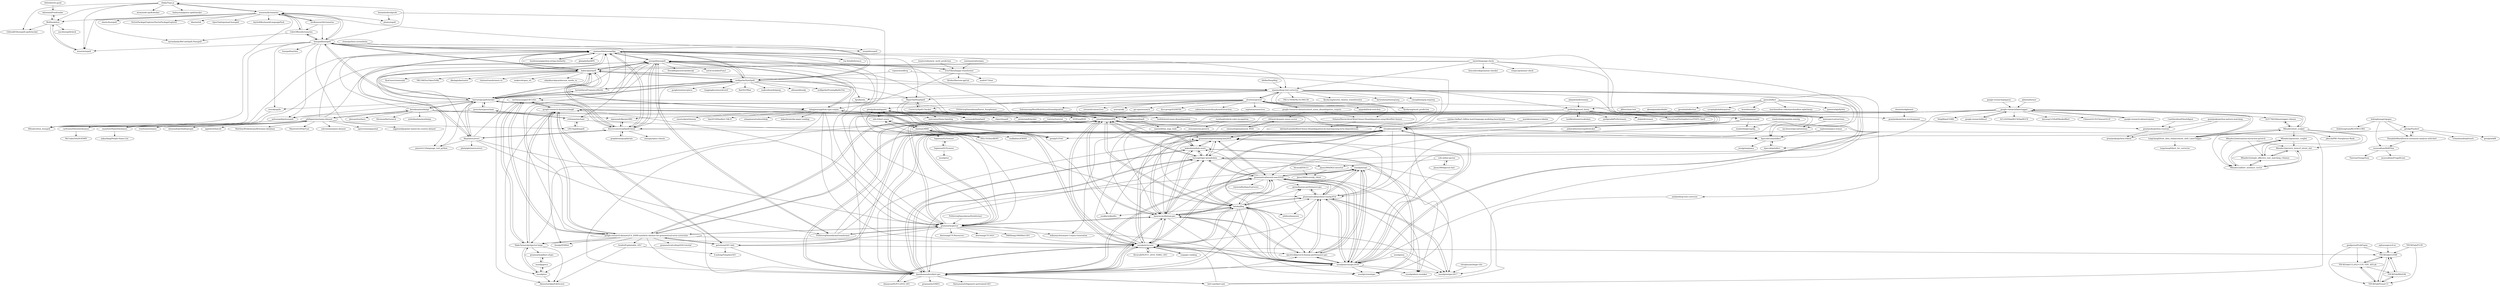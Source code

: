 digraph G {
"btford/write-good" -> "kdzwinel/Proofreader" ["e"=1]
"philipperemy/name-dataset" -> "smashew/NameDatabases"
"philipperemy/name-dataset" -> "solvenium/names-dataset"
"philipperemy/name-dataset" -> "keredson/wordninja"
"philipperemy/name-dataset" -> "openvenues/pypostal" ["e"=1]
"philipperemy/name-dataset" -> "sigpwned/popular-names-by-country-dataset"
"philipperemy/name-dataset" -> "carltonnorthern/nicknames"
"philipperemy/name-dataset" -> "treyhunner/names"
"philipperemy/name-dataset" -> "datamade/probablepeople" ["e"=1]
"philipperemy/name-dataset" -> "appeler/ethnicolr" ["e"=1]
"philipperemy/name-dataset" -> "MatthiasWinkelmann/firstname-database"
"philipperemy/name-dataset" -> "mammothb/symspellpy"
"philipperemy/name-dataset" -> "neuspell/neuspell"
"philipperemy/name-dataset" -> "MaartenGr/PolyFuzz" ["e"=1]
"LibreOffice/dictionaries" -> "wooorm/dictionaries"
"LibreOffice/dictionaries" -> "hunspell/hunspell"
"LibreOffice/dictionaries" -> "aarondandy/WeCantSpell.Hunspell"
"ztane/python-Levenshtein" -> "mammothb/symspellpy" ["e"=1]
"Wulf/nodehun" -> "kdzwinel/Proofreader"
"Wulf/nodehun" -> "GitbookIO/hunspell-spellchecker"
"Wulf/nodehun" -> "wooorm/nspell"
"Wulf/nodehun" -> "mscdex/spellcheck"
"google-research-datasets/paws" -> "google-research/lasertagger" ["e"=1]
"smashew/NameDatabases" -> "aakashkag/People-Name-List"
"smashew/NameDatabases" -> "philipperemy/name-dataset"
"liuhuanyong/WordMultiSenseDisambiguation" -> "luofuli/word-sense-disambiguation" ["e"=1]
"myint/language-check" -> "jxmorris12/language_tool_python" ["e"=1]
"myint/language-check" -> "bencmbrook/grammar-checker"
"myint/language-check" -> "atpaino/deep-text-corrector"
"myint/language-check" -> "chrisjbryant/errant"
"myint/language-check" -> "viraja1/grammar-check"
"myint/language-check" -> "bakwc/JamSpell"
"myint/language-check" -> "ian-beaver/pycontractions"
"cfinke/Typo.js" -> "wooorm/nspell"
"cfinke/Typo.js" -> "Wulf/nodehun"
"cfinke/Typo.js" -> "GitbookIO/hunspell-spellchecker"
"cfinke/Typo.js" -> "atom/node-spellchecker" ["e"=1]
"cfinke/Typo.js" -> "wooorm/dictionaries"
"cfinke/Typo.js" -> "badsyntax/jquery-spellchecker"
"wolfgarbe/SymSpell" -> "mammothb/symspellpy"
"wolfgarbe/SymSpell" -> "bakwc/JamSpell"
"wolfgarbe/SymSpell" -> "barrust/pyspellchecker"
"wolfgarbe/SymSpell" -> "hunspell/hunspell"
"wolfgarbe/SymSpell" -> "neuspell/neuspell"
"wolfgarbe/SymSpell" -> "huggingface/neuralcoref" ["e"=1]
"wolfgarbe/SymSpell" -> "atpaino/deep-text-corrector"
"wolfgarbe/SymSpell" -> "flairNLP/flair" ["e"=1]
"wolfgarbe/SymSpell" -> "makcedward/nlpaug" ["e"=1]
"wolfgarbe/SymSpell" -> "allenai/allennlp" ["e"=1]
"wolfgarbe/SymSpell" -> "wolfgarbe/PruningRadixTrie" ["e"=1]
"wolfgarbe/SymSpell" -> "kpu/kenlm" ["e"=1]
"wolfgarbe/SymSpell" -> "google/sentencepiece" ["e"=1]
"wolfgarbe/SymSpell" -> "R1j1t/contextualSpellCheck"
"wolfgarbe/SymSpell" -> "hermitdave/FrequencyWords" ["e"=1]
"roy-ht/editdistance" -> "mammothb/symspellpy" ["e"=1]
"grammatical/pretraining-bea2019" -> "kakaobrain/helo-word"
"grammatical/pretraining-bea2019" -> "butsugiri/gec-pseudodata"
"grammatical/pretraining-bea2019" -> "grammatical/neural-naacl2018"
"barrust/pyspellchecker" -> "mammothb/symspellpy"
"barrust/pyspellchecker" -> "filyp/autocorrect"
"barrust/pyspellchecker" -> "bakwc/JamSpell"
"barrust/pyspellchecker" -> "R1j1t/contextualSpellCheck"
"barrust/pyspellchecker" -> "wolfgarbe/SymSpell"
"barrust/pyspellchecker" -> "jxmorris12/language_tool_python" ["e"=1]
"barrust/pyspellchecker" -> "pyhunspell/pyhunspell"
"barrust/pyspellchecker" -> "pyenchant/pyenchant"
"barrust/pyspellchecker" -> "keredson/wordninja"
"barrust/pyspellchecker" -> "neuspell/neuspell"
"barrust/pyspellchecker" -> "mhagiwara/github-typo-corpus"
"barrust/pyspellchecker" -> "hermitdave/FrequencyWords" ["e"=1]
"barrust/pyspellchecker" -> "kootenpv/contractions"
"barrust/pyspellchecker" -> "hunspell/hunspell"
"barrust/pyspellchecker" -> "zverok/spylls"
"bjascob/LemmInflect" -> "bjascob/pyInflect"
"bjascob/LemmInflect" -> "jenojp/negspacy" ["e"=1]
"bakwc/JamSpell" -> "R1j1t/contextualSpellCheck"
"bakwc/JamSpell" -> "barrust/pyspellchecker"
"bakwc/JamSpell" -> "neuspell/neuspell"
"bakwc/JamSpell" -> "mammothb/symspellpy"
"bakwc/JamSpell" -> "wolfgarbe/SymSpell"
"bakwc/JamSpell" -> "IlyaGusev/rnnmorph" ["e"=1]
"bakwc/JamSpell" -> "VKCOM/YouTokenToMe" ["e"=1]
"bakwc/JamSpell" -> "mhagiwara/github-typo-corpus"
"bakwc/JamSpell" -> "dkulagin/kartaslov" ["e"=1]
"bakwc/JamSpell" -> "vlarine/transformers-ru" ["e"=1]
"bakwc/JamSpell" -> "hunspell/hunspell"
"bakwc/JamSpell" -> "MajorTal/DeepSpell"
"bakwc/JamSpell" -> "snakers4/open_stt" ["e"=1]
"bakwc/JamSpell" -> "odaykhovskaya/obscene_words_ru" ["e"=1]
"bakwc/JamSpell" -> "atpaino/deep-text-corrector"
"explosion/spacy-stanza" -> "bjascob/LemmInflect" ["e"=1]
"mammothb/symspellpy" -> "wolfgarbe/SymSpell"
"mammothb/symspellpy" -> "barrust/pyspellchecker"
"mammothb/symspellpy" -> "bakwc/JamSpell"
"mammothb/symspellpy" -> "neuspell/neuspell"
"mammothb/symspellpy" -> "R1j1t/contextualSpellCheck"
"mammothb/symspellpy" -> "filyp/autocorrect"
"mammothb/symspellpy" -> "atpaino/deep-text-corrector"
"mammothb/symspellpy" -> "MSeal/cython_hunspell"
"mammothb/symspellpy" -> "luozhouyang/python-string-similarity" ["e"=1]
"mammothb/symspellpy" -> "glample/fastBPE" ["e"=1]
"mammothb/symspellpy" -> "mhagiwara/github-typo-corpus"
"mammothb/symspellpy" -> "roy-ht/editdistance" ["e"=1]
"mammothb/symspellpy" -> "MajorTal/DeepSpell"
"mammothb/symspellpy" -> "chrisjbryant/errant"
"mammothb/symspellpy" -> "grammarly/gector"
"luozhouyang/python-string-similarity" -> "mammothb/symspellpy" ["e"=1]
"alvations/pywsd" -> "google-research-datasets/word_sense_disambigation_corpora"
"alvations/pywsd" -> "luofuli/word-sense-disambiguation" ["e"=1]
"alvations/pywsd" -> "Sshanu/Hierarchical-Word-Sense-Disambiguation-using-WordNet-Senses"
"alvations/pywsd" -> "orenmel/context2vec" ["e"=1]
"alvations/pywsd" -> "getalp/disambiguate"
"alvations/pywsd" -> "asoroa/ukb" ["e"=1]
"alvations/pywsd" -> "liuhuanyong/WordMultiSenseDisambiguation"
"alvations/pywsd" -> "gsi-upm/sematch" ["e"=1]
"alvations/pywsd" -> "dice-group/AGDISTIS" ["e"=1]
"alvations/pywsd" -> "snkim/AutomaticKeyphraseExtraction" ["e"=1]
"alvations/pywsd" -> "explosion/sense2vec" ["e"=1]
"alvations/pywsd" -> "atpaino/deep-text-corrector"
"alvations/pywsd" -> "lalchand-pandia/Word-Sense-Disambiguation-by-learning-long-term-dependencies"
"alvations/pywsd" -> "pippokill/lesk-wsd-dsm"
"alvations/pywsd" -> "Kyubyong/word_prediction" ["e"=1]
"rspeer/wordfreq" -> "gutfeeling/word_forms" ["e"=1]
"rspeer/wordfreq" -> "wolfgarbe/SymSpell" ["e"=1]
"pyhunspell/pyhunspell" -> "MSeal/cython_hunspell"
"jfilter/clean-text" -> "kootenpv/contractions" ["e"=1]
"rrthomas/enchant" -> "GNUAspell/aspell"
"rrthomas/enchant" -> "pyenchant/pyenchant"
"rrthomas/enchant" -> "keisks/jfleg"
"chrisjbryant/lmgec-lite" -> "nusnlp/smtgec2017"
"kanyun-inc/fairseq-gec" -> "awasthiabhijeet/PIE"
"kanyun-inc/fairseq-gec" -> "nusnlp/mlconvgec2018"
"kanyun-inc/fairseq-gec" -> "butsugiri/gec-pseudodata"
"kanyun-inc/fairseq-gec" -> "kanekomasahiro/bert-gec"
"kanyun-inc/fairseq-gec" -> "chrisjbryant/errant"
"kanyun-inc/fairseq-gec" -> "grammatical/neural-naacl2018"
"kanyun-inc/fairseq-gec" -> "rgcottrell/pytorch-human-performance-gec"
"kanyun-inc/fairseq-gec" -> "grammatical/pretraining-bea2019"
"kanyun-inc/fairseq-gec" -> "nusnlp/m2scorer"
"kanyun-inc/fairseq-gec" -> "kakaobrain/helo-word"
"kanyun-inc/fairseq-gec" -> "keisks/jfleg"
"kanyun-inc/fairseq-gec" -> "nusnlp/neuqe"
"kanyun-inc/fairseq-gec" -> "nusnlp/crosentgec"
"kanyun-inc/fairseq-gec" -> "grammatical/baselines-emnlp2016"
"kanyun-inc/fairseq-gec" -> "grammarly/gector"
"bjascob/pyInflect" -> "bjascob/LemmInflect"
"nusnlp/mlconvgec2018" -> "grammatical/neural-naacl2018"
"nusnlp/mlconvgec2018" -> "grammatical/baselines-emnlp2016"
"nusnlp/mlconvgec2018" -> "kanyun-inc/fairseq-gec"
"nusnlp/mlconvgec2018" -> "rgcottrell/pytorch-human-performance-gec"
"nusnlp/mlconvgec2018" -> "keisks/jfleg"
"nusnlp/mlconvgec2018" -> "kanekomasahiro/bert-gec"
"nusnlp/mlconvgec2018" -> "nusnlp/neuqe"
"nusnlp/mlconvgec2018" -> "chrisjbryant/errant"
"nusnlp/mlconvgec2018" -> "nusnlp/nbest-reranker"
"nusnlp/mlconvgec2018" -> "nusnlp/m2scorer"
"nusnlp/mlconvgec2018" -> "nusnlp/smtgec2017"
"nusnlp/mlconvgec2018" -> "nusnlp/crosentgec"
"nusnlp/mlconvgec2018" -> "awasthiabhijeet/PIE"
"nusnlp/mlconvgec2018" -> "grammatical/pretraining-bea2019"
"nusnlp/mlconvgec2018" -> "getao/human-performance-gec"
"getalp/disambiguate" -> "getalp/UFSAC"
"getalp/disambiguate" -> "uhh-lt/bert-sense"
"getalp/disambiguate" -> "danlou/LMMS"
"getalp/disambiguate" -> "SI3P/supWSD"
"grantjenks/python-runstats" -> "grantjenks/python-tribool"
"emanuelegiona/neural_WSD" -> "cltl/wsd-dynamic-sense-vector"
"Sshanu/Hierarchical-Word-Sense-Disambiguation-using-WordNet-Senses" -> "lalchand-pandia/Word-Sense-Disambiguation-by-learning-long-term-dependencies"
"danlou/LMMS" -> "uhh-lt/bert-sense"
"danlou/LMMS" -> "getalp/disambiguate"
"danlou/LMMS" -> "getalp/UFSAC"
"danlou/LMMS" -> "HSLCY/GlossBERT"
"danlou/LMMS" -> "SapienzaNLP/ewiser"
"danlou/LMMS" -> "malllabiisc/EWISE"
"grammatical/neural-naacl2018" -> "nusnlp/mlconvgec2018"
"grammatical/neural-naacl2018" -> "grammatical/baselines-emnlp2016"
"grammatical/neural-naacl2018" -> "grammatical/pretraining-bea2019"
"grammatical/neural-naacl2018" -> "keisks/jfleg"
"grammatical/neural-naacl2018" -> "nusnlp/nbest-reranker"
"grammatical/neural-naacl2018" -> "kanyun-inc/fairseq-gec"
"grammatical/neural-naacl2018" -> "nusnlp/neuqe"
"grammatical/neural-naacl2018" -> "getao/human-performance-gec"
"grammatical/neural-naacl2018" -> "rgcottrell/pytorch-human-performance-gec"
"grammatical/neural-naacl2018" -> "butsugiri/gec-pseudodata"
"grammatical/neural-naacl2018" -> "nusnlp/smtgec2017"
"grammatical/neural-naacl2018" -> "kanekomasahiro/bert-gec"
"grammatical/neural-naacl2018" -> "nusnlp/m2scorer"
"grammatical/neural-naacl2018" -> "raymondhs/lang-8-process"
"grammatical/neural-naacl2018" -> "kakaobrain/helo-word"
"nusnlp/neuqe" -> "rgcottrell/pytorch-human-performance-gec"
"nusnlp/neuqe" -> "grammatical/baselines-emnlp2016"
"nusnlp/neuqe" -> "nusnlp/nbest-reranker"
"nusnlp/neuqe" -> "nusnlp/mlconvgec2018"
"nusnlp/neuqe" -> "grammatical/neural-naacl2018"
"snukky/wikiedits" -> "grammatical/pretraining-bea2019"
"grantjenks/python-pattern-matching" -> "grantjenks/python-runstats"
"grantjenks/python-pattern-matching" -> "grantjenks/python-tribool"
"getao/human-performance-gec" -> "grammatical/baselines-emnlp2016"
"blcuicall/NLPCC_2018_TASK2_GEC" -> "nusnlp/m2scorer" ["e"=1]
"nusnlp/crosentgec" -> "kakaobrain/helo-word"
"rezafuad/vehicle-color-recognition" -> "arxyzan/crnn-pytorch"
"rezafuad/vehicle-color-recognition" -> "namini40/na_map_tools"
"rgcottrell/pytorch-human-performance-gec" -> "nusnlp/neuqe"
"rgcottrell/pytorch-human-performance-gec" -> "nusnlp/mlconvgec2018"
"rgcottrell/pytorch-human-performance-gec" -> "grammatical/baselines-emnlp2016"
"rgcottrell/pytorch-human-performance-gec" -> "kanyun-inc/fairseq-gec"
"rgcottrell/pytorch-human-performance-gec" -> "grammatical/neural-naacl2018"
"zhaoyyoo/NLPCC2018_GEC" -> "nusnlp/m2scorer" ["e"=1]
"getalp/UFSAC" -> "getalp/disambiguate"
"pbloem/former" -> "google-research/lasertagger" ["e"=1]
"google-research/lasertagger" -> "425776024/lasertagger-chinese"
"google-research/lasertagger" -> "tongchangD/text_data_enhancement_with_LaserTagger"
"google-research/lasertagger" -> "Mleader2/text_scalpel"
"google-research/lasertagger" -> "chrisjbryant/errant"
"google-research/lasertagger" -> "awasthiabhijeet/PIE"
"google-research/lasertagger" -> "kanyun-inc/fairseq-gec"
"google-research/lasertagger" -> "grammarly/gector"
"google-research/lasertagger" -> "NingMiao/CGMH" ["e"=1]
"google-research/lasertagger" -> "google-research/bleurt" ["e"=1]
"google-research/lasertagger" -> "wdimmy/Automatic-Corpus-Generation" ["e"=1]
"google-research/lasertagger" -> "kanekomasahiro/bert-gec"
"google-research/lasertagger" -> "ACL2020SpellGCN/SpellGCN" ["e"=1]
"google-research/lasertagger" -> "hiyoung123/SoftMaskedBert" ["e"=1]
"google-research/lasertagger" -> "ChineseGLUE/ChineseGLUE" ["e"=1]
"google-research/lasertagger" -> "google-research-datasets/paws" ["e"=1]
"google-research/bleurt" -> "google-research/lasertagger" ["e"=1]
"filyp/autocorrect" -> "barrust/pyspellchecker"
"filyp/autocorrect" -> "mammothb/symspellpy"
"filyp/autocorrect" -> "R1j1t/contextualSpellCheck"
"filyp/autocorrect" -> "PrithivirajDamodaran/Gramformer" ["e"=1]
"filyp/autocorrect" -> "phatpiglet/autocorrect"
"filyp/autocorrect" -> "neuspell/neuspell"
"filyp/autocorrect" -> "jxmorris12/language_tool_python" ["e"=1]
"filyp/autocorrect" -> "bakwc/JamSpell"
"filyp/autocorrect" -> "grammarly/gector"
"google-research/pegasus" -> "google-research/lasertagger" ["e"=1]
"minimaxir/aitextgen" -> "EricFillion/happy-transformer" ["e"=1]
"grammarly/gector" -> "chrisjbryant/errant"
"grammarly/gector" -> "awasthiabhijeet/PIE"
"grammarly/gector" -> "kanekomasahiro/bert-gec"
"grammarly/gector" -> "kanyun-inc/fairseq-gec"
"grammarly/gector" -> "nusnlp/m2scorer"
"grammarly/gector" -> "google-research-datasets/clang8"
"grammarly/gector" -> "google-research-datasets/C4_200M-synthetic-dataset-for-grammatical-error-correction"
"grammarly/gector" -> "PrithivirajDamodaran/Gramformer" ["e"=1]
"grammarly/gector" -> "MaksTarnavskyi/gector-large"
"grammarly/gector" -> "butsugiri/gec-pseudodata"
"grammarly/gector" -> "nusnlp/mlconvgec2018"
"grammarly/gector" -> "destwang/CTC2021" ["e"=1]
"grammarly/gector" -> "HillZhang1999/MuCGEC" ["e"=1]
"grammarly/gector" -> "wdimmy/Automatic-Corpus-Generation" ["e"=1]
"grammarly/gector" -> "destwang/CTCResources" ["e"=1]
"textstat/textstat" -> "R1j1t/contextualSpellCheck" ["e"=1]
"textstat/textstat" -> "bjascob/LemmInflect" ["e"=1]
"EricFillion/happy-transformer" -> "Xirider/finetune-gpt2xl" ["e"=1]
"EricFillion/happy-transformer" -> "neuspell/neuspell"
"EricFillion/happy-transformer" -> "google-research-datasets/C4_200M-synthetic-dataset-for-grammatical-error-correction"
"EricFillion/happy-transformer" -> "asahi417/tner" ["e"=1]
"neuspell/neuspell" -> "R1j1t/contextualSpellCheck"
"neuspell/neuspell" -> "mhagiwara/github-typo-corpus"
"neuspell/neuspell" -> "bakwc/JamSpell"
"neuspell/neuspell" -> "mammothb/symspellpy"
"neuspell/neuspell" -> "awasthiabhijeet/PIE"
"neuspell/neuspell" -> "mhagiwara/xfspell"
"neuspell/neuspell" -> "grammarly/gector"
"neuspell/neuspell" -> "google-research-datasets/C4_200M-synthetic-dataset-for-grammatical-error-correction"
"neuspell/neuspell" -> "NorskRegnesentral/skweak" ["e"=1]
"neuspell/neuspell" -> "PrithivirajDamodaran/Gramformer" ["e"=1]
"neuspell/neuspell" -> "chrisjbryant/errant"
"neuspell/neuspell" -> "notAI-tech/fastPunct" ["e"=1]
"neuspell/neuspell" -> "michiyasunaga/LM-Critic"
"neuspell/neuspell" -> "EricFillion/happy-transformer"
"neuspell/neuspell" -> "MSeal/cython_hunspell"
"renatoviolin/next_word_prediction" -> "EricFillion/happy-transformer" ["e"=1]
"getalp/Flaubert" -> "TheophileBlard/french-sentiment-analysis-with-bert"
"getalp/Flaubert" -> "getalp/UFSAC"
"getalp/Flaubert" -> "getalp/wikIR"
"getalp/Flaubert" -> "tchambon/deepfrench"
"TheophileBlard/french-sentiment-analysis-with-bert" -> "getalp/Flaubert"
"TheophileBlard/french-sentiment-analysis-with-bert" -> "moussaKam/BARThez"
"bert-nmt/bert-nmt" -> "kanekomasahiro/bert-gec" ["e"=1]
"bert-nmt/bert-nmt" -> "nusnlp/m2scorer" ["e"=1]
"bert-nmt/bert-nmt" -> "chrisjbryant/errant" ["e"=1]
"bert-nmt/bert-nmt" -> "butsugiri/gec-pseudodata" ["e"=1]
"bminixhofer/nlprule" -> "grammarly/gector" ["e"=1]
"bminixhofer/nlprule" -> "pluots/zspell" ["e"=1]
"mhagiwara/xfspell" -> "namini40/na_map_tools"
"mhagiwara/xfspell" -> "mhagiwara/github-typo-corpus"
"zverok/spylls" -> "MSeal/cython_hunspell"
"grantjenks/python-wordsegment" -> "grantjenks/python-runstats"
"kdzwinel/Proofreader" -> "Wulf/nodehun"
"425776024/lasertagger-chinese" -> "Mleader2/text_scalpel"
"mhagiwara/github-typo-corpus" -> "mhagiwara/xfspell"
"mhagiwara/github-typo-corpus" -> "neuspell/neuspell"
"mhagiwara/github-typo-corpus" -> "chrisjbryant/errant"
"mhagiwara/github-typo-corpus" -> "grammarly/gector"
"mhagiwara/github-typo-corpus" -> "nusnlp/m2scorer"
"mhagiwara/github-typo-corpus" -> "kanekomasahiro/bert-gec"
"mhagiwara/github-typo-corpus" -> "awasthiabhijeet/PIE"
"mhagiwara/github-typo-corpus" -> "emorynlp/ud-korean" ["e"=1]
"mhagiwara/github-typo-corpus" -> "grammatical/pretraining-bea2019"
"mhagiwara/github-typo-corpus" -> "nusnlp/mlconvgec2018"
"mhagiwara/github-typo-corpus" -> "snukky/wikiedits"
"mhagiwara/github-typo-corpus" -> "tbai2019/HanBert-54k-N" ["e"=1]
"mhagiwara/github-typo-corpus" -> "bakwc/JamSpell"
"mhagiwara/github-typo-corpus" -> "mhagiwara/realworldnlp" ["e"=1]
"mhagiwara/github-typo-corpus" -> "kakaobrain/nlp-paper-reading" ["e"=1]
"Mleader2/text_scalpel" -> "425776024/lasertagger-chinese"
"Mleader2/text_scalpel" -> "Mleader2/simple_effective_text_matching_Chinese"
"Mleader2/text_scalpel" -> "tongchangD/text_data_enhancement_with_LaserTagger"
"Mleader2/text_scalpel" -> "Mleader2/pytorch_lstmcrf_intent_slot"
"Mleader2/text_scalpel" -> "Mleader2/albert_sentence_vector"
"Mleader2/text_scalpel" -> "Mleader2/generate_couplet"
"Mleader2/text_scalpel" -> "google-research/lasertagger"
"Mleader2/text_scalpel" -> "pkucoli/PKU-Paraphrase-Bank"
"R1j1t/contextualSpellCheck" -> "neuspell/neuspell"
"R1j1t/contextualSpellCheck" -> "bakwc/JamSpell"
"R1j1t/contextualSpellCheck" -> "mammothb/symspellpy"
"R1j1t/contextualSpellCheck" -> "barrust/pyspellchecker"
"R1j1t/contextualSpellCheck" -> "mmxgn/spacy-clausie" ["e"=1]
"R1j1t/contextualSpellCheck" -> "graphbrain/graphbrain" ["e"=1]
"R1j1t/contextualSpellCheck" -> "filyp/autocorrect"
"R1j1t/contextualSpellCheck" -> "bjascob/LemmInflect"
"R1j1t/contextualSpellCheck" -> "nipunsadvilkar/pySBD" ["e"=1]
"awasthiabhijeet/PIE" -> "kanyun-inc/fairseq-gec"
"awasthiabhijeet/PIE" -> "chrisjbryant/errant"
"awasthiabhijeet/PIE" -> "kanekomasahiro/bert-gec"
"awasthiabhijeet/PIE" -> "nusnlp/m2scorer"
"awasthiabhijeet/PIE" -> "butsugiri/gec-pseudodata"
"awasthiabhijeet/PIE" -> "grammatical/pretraining-bea2019"
"awasthiabhijeet/PIE" -> "grammarly/gector"
"awasthiabhijeet/PIE" -> "kakaobrain/helo-word"
"awasthiabhijeet/PIE" -> "google-research-datasets/C4_200M-synthetic-dataset-for-grammatical-error-correction"
"awasthiabhijeet/PIE" -> "google-research-datasets/clang8"
"awasthiabhijeet/PIE" -> "nusnlp/crosentgec"
"awasthiabhijeet/PIE" -> "nusnlp/mlconvgec2018"
"awasthiabhijeet/PIE" -> "michiyasunaga/LM-Critic"
"awasthiabhijeet/PIE" -> "keisks/jfleg"
"awasthiabhijeet/PIE" -> "MaksTarnavskyi/gector-large"
"tongchangD/text_data_enhancement_with_LaserTagger" -> "Mleader2/text_scalpel"
"tongchangD/text_data_enhancement_with_LaserTagger" -> "google-research/lasertagger"
"tongchangD/text_data_enhancement_with_LaserTagger" -> "tongchangD/bert_for_corrector" ["e"=1]
"kanekomasahiro/bert-gec" -> "butsugiri/gec-pseudodata"
"kanekomasahiro/bert-gec" -> "nusnlp/m2scorer"
"kanekomasahiro/bert-gec" -> "kanyun-inc/fairseq-gec"
"kanekomasahiro/bert-gec" -> "awasthiabhijeet/PIE"
"kanekomasahiro/bert-gec" -> "chrisjbryant/errant"
"kanekomasahiro/bert-gec" -> "kakaobrain/helo-word"
"kanekomasahiro/bert-gec" -> "nusnlp/mlconvgec2018"
"kanekomasahiro/bert-gec" -> "Katsumata420/generic-pretrained-GEC"
"kanekomasahiro/bert-gec" -> "grammatical/pretraining-bea2019"
"kanekomasahiro/bert-gec" -> "zhaoyyoo/NLPCC2018_GEC" ["e"=1]
"kanekomasahiro/bert-gec" -> "grammatical/neural-naacl2018"
"kanekomasahiro/bert-gec" -> "rgcottrell/pytorch-human-performance-gec"
"kanekomasahiro/bert-gec" -> "bert-nmt/bert-nmt" ["e"=1]
"kanekomasahiro/bert-gec" -> "grammarly/GMEG"
"kanekomasahiro/bert-gec" -> "nusnlp/neuqe"
"HSLCY/GlossBERT" -> "danlou/LMMS"
"HSLCY/GlossBERT" -> "getalp/disambiguate"
"HSLCY/GlossBERT" -> "uhh-lt/bert-sense"
"Jason3900/M2Convertor" -> "Jason3900/corenlp_client"
"Mleader2/information-extraction-pytorch" -> "Mleader2/pytorch_lstmcrf_intent_slot"
"Mleader2/information-extraction-pytorch" -> "Mleader2/albert_sentence_vector"
"Mleader2/information-extraction-pytorch" -> "Mleader2/simple_effective_text_matching_Chinese"
"butsugiri/gec-pseudodata" -> "kanekomasahiro/bert-gec"
"butsugiri/gec-pseudodata" -> "kakaobrain/helo-word"
"butsugiri/gec-pseudodata" -> "grammatical/pretraining-bea2019"
"butsugiri/gec-pseudodata" -> "kanyun-inc/fairseq-gec"
"butsugiri/gec-pseudodata" -> "awasthiabhijeet/PIE"
"butsugiri/gec-pseudodata" -> "nusnlp/neuqe"
"butsugiri/gec-pseudodata" -> "grammatical/neural-naacl2018"
"butsugiri/gec-pseudodata" -> "Jason3900/M2Convertor"
"SapienzaNLP/ewiser" -> "SapienzaNLP/consec"
"kakaobrain/helo-word" -> "grammatical/pretraining-bea2019"
"kakaobrain/helo-word" -> "butsugiri/gec-pseudodata"
"kakaobrain/helo-word" -> "nusnlp/crosentgec"
"kakaobrain/helo-word" -> "kanekomasahiro/bert-gec"
"kakaobrain/helo-word" -> "awasthiabhijeet/PIE"
"kakaobrain/helo-word" -> "kanyun-inc/fairseq-gec"
"uhh-lt/bert-sense" -> "getalp/disambiguate"
"uhh-lt/bert-sense" -> "danlou/LMMS"
"Mleader2/generate_couplet" -> "Mleader2/pytorch_lstmcrf_intent_slot"
"Mleader2/generate_couplet" -> "Mleader2/albert_sentence_vector"
"Mleader2/pytorch_lstmcrf_intent_slot" -> "Mleader2/albert_sentence_vector"
"Mleader2/pytorch_lstmcrf_intent_slot" -> "Mleader2/simple_effective_text_matching_Chinese"
"Mleader2/albert_sentence_vector" -> "Mleader2/pytorch_lstmcrf_intent_slot"
"Mleader2/albert_sentence_vector" -> "Mleader2/simple_effective_text_matching_Chinese"
"Mleader2/albert_sentence_vector" -> "Mleader2/generate_couplet"
"Mleader2/simple_effective_text_matching_Chinese" -> "Mleader2/pytorch_lstmcrf_intent_slot"
"Mleader2/simple_effective_text_matching_Chinese" -> "Mleader2/albert_sentence_vector"
"Mleader2/simple_effective_text_matching_Chinese" -> "Mleader2/generate_couplet"
"PrithivirajDamodaran/Styleformer" -> "grammarly/gector" ["e"=1]
"PrithivirajDamodaran/Parrot_Paraphraser" -> "awasthiabhijeet/PIE" ["e"=1]
"hunspell/hunspell" -> "wooorm/dictionaries"
"hunspell/hunspell" -> "rrthomas/enchant"
"hunspell/hunspell" -> "bakwc/JamSpell"
"hunspell/hunspell" -> "nuspell/nuspell"
"hunspell/hunspell" -> "wolfgarbe/SymSpell"
"hunspell/hunspell" -> "LibreOffice/dictionaries"
"hunspell/hunspell" -> "pyhunspell/pyhunspell"
"hunspell/hunspell" -> "GNUAspell/aspell"
"hunspell/hunspell" -> "zverok/spylls"
"hunspell/hunspell" -> "wooorm/nspell"
"hunspell/hunspell" -> "mammothb/symspellpy"
"hunspell/hunspell" -> "MSeal/cython_hunspell"
"hunspell/hunspell" -> "barrust/pyspellchecker"
"hunspell/hunspell" -> "cfinke/Typo.js"
"hunspell/hunspell" -> "hunspell/mythes"
"google-research-datasets/clang8" -> "google-research-datasets/C4_200M-synthetic-dataset-for-grammatical-error-correction"
"google-research-datasets/clang8" -> "gotutiyan/GEC-Info"
"google-research-datasets/clang8" -> "MaksTarnavskyi/gector-large"
"google-research-datasets/clang8" -> "michiyasunaga/LM-Critic"
"google-research-datasets/clang8" -> "nusnlp/esc"
"google-research-datasets/clang8" -> "awasthiabhijeet/PIE"
"google-research-datasets/clang8" -> "thunlp/VERNet"
"google-research-datasets/clang8" -> "nusnlp/m2scorer"
"google-research-datasets/clang8" -> "kanekomasahiro/bert-gec"
"CamDavidsonPilon/tdigest" -> "grantjenks/python-runstats" ["e"=1]
"google-research-datasets/C4_200M-synthetic-dataset-for-grammatical-error-correction" -> "google-research-datasets/clang8"
"google-research-datasets/C4_200M-synthetic-dataset-for-grammatical-error-correction" -> "michiyasunaga/LM-Critic"
"google-research-datasets/C4_200M-synthetic-dataset-for-grammatical-error-correction" -> "gotutiyan/GEC-Info"
"google-research-datasets/C4_200M-synthetic-dataset-for-grammatical-error-correction" -> "awasthiabhijeet/PIE"
"google-research-datasets/C4_200M-synthetic-dataset-for-grammatical-error-correction" -> "chrisjbryant/errant"
"google-research-datasets/C4_200M-synthetic-dataset-for-grammatical-error-correction" -> "grammatical/coling2020-tutorial"
"google-research-datasets/C4_200M-synthetic-dataset-for-grammatical-error-correction" -> "kanekomasahiro/bert-gec"
"google-research-datasets/C4_200M-synthetic-dataset-for-grammatical-error-correction" -> "lorafei/Explainable_GEC"
"google-research-datasets/C4_200M-synthetic-dataset-for-grammatical-error-correction" -> "thunlp/VERNet"
"google-research-datasets/C4_200M-synthetic-dataset-for-grammatical-error-correction" -> "MaksTarnavskyi/gector-large"
"google-research-datasets/C4_200M-synthetic-dataset-for-grammatical-error-correction" -> "nusnlp/esc"
"google-research-datasets/C4_200M-synthetic-dataset-for-grammatical-error-correction" -> "grammarly/gector"
"google-research-datasets/C4_200M-synthetic-dataset-for-grammatical-error-correction" -> "nusnlp/m2scorer"
"carltonnorthern/nicknames" -> "MrCsabaToth/SOEMPI"
"PrithivirajDamodaran/Gramformer" -> "grammarly/gector" ["e"=1]
"PrithivirajDamodaran/Gramformer" -> "chrisjbryant/errant" ["e"=1]
"PrithivirajDamodaran/Gramformer" -> "neuspell/neuspell" ["e"=1]
"PrithivirajDamodaran/Gramformer" -> "awasthiabhijeet/PIE" ["e"=1]
"cnap/gec-ranking" -> "nusnlp/m2scorer"
"ciprian-chelba/1-billion-word-language-modeling-benchmark" -> "chrisjbryant/errant" ["e"=1]
"moussaKam/BARThez" -> "Tixierae/OrangeSum"
"moussaKam/BARThez" -> "moussaKam/FrugalScore"
"MaksTarnavskyi/gector-large" -> "nusnlp/esc"
"MaksTarnavskyi/gector-large" -> "AlexeySorokin/EditScorer"
"MaksTarnavskyi/gector-large" -> "google-research-datasets/clang8"
"MaksTarnavskyi/gector-large" -> "michiyasunaga/LM-Critic"
"MaksTarnavskyi/gector-large" -> "grammarly/pillars-of-gec"
"wooorm/dictionaries" -> "hunspell/hunspell"
"wooorm/dictionaries" -> "wooorm/nspell"
"wooorm/dictionaries" -> "titoBouzout/Dictionaries" ["e"=1]
"wooorm/dictionaries" -> "cfinke/Typo.js"
"wooorm/dictionaries" -> "LibreOffice/dictionaries"
"wooorm/dictionaries" -> "Wulf/nodehun"
"wooorm/dictionaries" -> "elastic/hunspell"
"wooorm/dictionaries" -> "pluots/zspell"
"wooorm/dictionaries" -> "MSeal/cython_hunspell"
"wooorm/dictionaries" -> "aarondandy/WeCantSpell.Hunspell"
"wooorm/dictionaries" -> "NuGetPackageExplorer/NuGetPackageExplorer" ["e"=1]
"wooorm/dictionaries" -> "nuspell/nuspell"
"wooorm/dictionaries" -> "itkach/slob" ["e"=1]
"wooorm/dictionaries" -> "OpenTaal/opentaal-hunspell"
"wooorm/dictionaries" -> "AnySoftKeyboard/LanguagePack"
"SapienzaNLP/consec" -> "nusnlp/esr"
"SapienzaNLP/consec" -> "SapienzaNLP/ewiser"
"akoumjian/datefinder" -> "kootenpv/contractions" ["e"=1]
"titoBouzout/Dictionaries" -> "wooorm/dictionaries" ["e"=1]
"titoBouzout/Dictionaries" -> "hunspell/hunspell" ["e"=1]
"titoBouzout/Dictionaries" -> "LibreOffice/dictionaries" ["e"=1]
"tasdikrahman/vocabulary" -> "gutfeeling/word_forms" ["e"=1]
"blcuicall/YACLC" -> "Jason3900/corenlp_client" ["e"=1]
"michiyasunaga/LM-Critic" -> "MaksTarnavskyi/gector-large"
"michiyasunaga/LM-Critic" -> "google-research-datasets/clang8"
"michiyasunaga/LM-Critic" -> "google-research-datasets/C4_200M-synthetic-dataset-for-grammatical-error-correction"
"michiyasunaga/LM-Critic" -> "AlexeySorokin/EditScorer"
"gotutiyan/GEC-Info" -> "google-research-datasets/clang8"
"gotutiyan/GEC-Info" -> "google-research-datasets/C4_200M-synthetic-dataset-for-grammatical-error-correction"
"gotutiyan/GEC-Info" -> "THUKElab/CLEME"
"gotutiyan/GEC-Info" -> "li-aolong/TemplateGEC" ["e"=1]
"gotutiyan/GEC-Info" -> "kanekomasahiro/bert-gec"
"gotutiyan/GEC-Info" -> "chrisjbryant/errant"
"nusnlp/esc" -> "nusnlp/greco"
"nusnlp/esc" -> "AlexeySorokin/EditScorer"
"nusnlp/esc" -> "MaksTarnavskyi/gector-large"
"geekjuruo/ProbExpan" -> "THUKElab/CCL2023-CLTC-THU_KELab"
"geekjuruo/ProbExpan" -> "THUKElab/Visual-C3"
"geekjuruo/ProbExpan" -> "THUKElab/CLEME"
"graphbrain/graphbrain" -> "R1j1t/contextualSpellCheck" ["e"=1]
"MajorTal/DeepSpell" -> "surmenok/DeepSpell"
"MajorTal/DeepSpell" -> "Currie32/Spell-Checker"
"MajorTal/DeepSpell" -> "mdcramer/Deep-Speeling"
"stanfordmlgroup/nlc" -> "grammatical/baselines-emnlp2016"
"stanfordmlgroup/nlc" -> "joiharalds/rnnicespellchecker"
"stanfordmlgroup/nlc" -> "stanfordmlgroup/dq"
"nghuyong/cscd-ns" -> "THUKElab/CLEME" ["e"=1]
"nusnlp/m2scorer" -> "chrisjbryant/errant"
"nusnlp/m2scorer" -> "kanekomasahiro/bert-gec"
"nusnlp/m2scorer" -> "awasthiabhijeet/PIE"
"nusnlp/m2scorer" -> "cnap/gec-ranking"
"nusnlp/m2scorer" -> "zhaoyyoo/NLPCC2018_GEC" ["e"=1]
"nusnlp/m2scorer" -> "blcuicall/NLPCC_2018_TASK2_GEC" ["e"=1]
"nusnlp/m2scorer" -> "grammatical/pretraining-bea2019"
"nusnlp/m2scorer" -> "kanyun-inc/fairseq-gec"
"nusnlp/m2scorer" -> "keisks/jfleg"
"nusnlp/m2scorer" -> "grammatical/neural-naacl2018"
"nusnlp/m2scorer" -> "grammatical/baselines-emnlp2016"
"nusnlp/m2scorer" -> "butsugiri/gec-pseudodata"
"nusnlp/m2scorer" -> "nusnlp/mlconvgec2018"
"nusnlp/m2scorer" -> "rgcottrell/pytorch-human-performance-gec"
"nusnlp/m2scorer" -> "google-research-datasets/clang8"
"cofe-ai/fast-gector" -> "Jason3900/gector-fast"
"cofe-ai/fast-gector" -> "Jason3900/M2Convertor"
"Jason3900/gector-fast" -> "cofe-ai/fast-gector"
"hermitdave/FrequencyWords" -> "barrust/pyspellchecker" ["e"=1]
"hermitdave/FrequencyWords" -> "wolfgarbe/SymSpell" ["e"=1]
"hermitdave/FrequencyWords" -> "mammothb/symspellpy" ["e"=1]
"wooorm/nspell" -> "Wulf/nodehun"
"bofenghuang/vigogne" -> "getalp/Flaubert"
"bofenghuang/vigogne" -> "moussaKam/BARThez"
"bofenghuang/vigogne" -> "linhduongtuan/BLOOM-LORA" ["e"=1]
"bofenghuang/vigogne" -> "TheophileBlard/french-sentiment-analysis-with-bert"
"nusnlp/nea" -> "nusnlp/mlconvgec2018" ["e"=1]
"nusnlp/nea" -> "nusnlp/smtgec2017" ["e"=1]
"lorafei/Explainable_GEC" -> "li-aolong/TemplateGEC" ["e"=1]
"lorafei/Explainable_GEC" -> "AlexeySorokin/EditScorer"
"grammatical/baselines-emnlp2016" -> "nusnlp/mlconvgec2018"
"grammatical/baselines-emnlp2016" -> "nusnlp/smtgec2017"
"grammatical/baselines-emnlp2016" -> "grammatical/neural-naacl2018"
"grammatical/baselines-emnlp2016" -> "getao/human-performance-gec"
"grammatical/baselines-emnlp2016" -> "keisks/jfleg"
"grammatical/baselines-emnlp2016" -> "nusnlp/neuqe"
"grammatical/baselines-emnlp2016" -> "rgcottrell/pytorch-human-performance-gec"
"grammatical/baselines-emnlp2016" -> "nusnlp/nbest-reranker"
"grammatical/baselines-emnlp2016" -> "mfelice/imeasure"
"grammatical/baselines-emnlp2016" -> "grammatical/pretraining-bea2019"
"THUKElab/CCL2023-CLTC-THU_KELab" -> "THUKElab/CLEME"
"THUKElab/CCL2023-CLTC-THU_KELab" -> "THUKElab/Visual-C3"
"THUKElab/CCL2023-CLTC-THU_KELab" -> "THUKElab/MixEdit"
"GNUAspell/aspell" -> "rrthomas/enchant"
"nusnlp/greco" -> "grammarly/pillars-of-gec"
"nusnlp/greco" -> "nusnlp/esc"
"grammarly/pillars-of-gec" -> "nusnlp/greco"
"atpaino/deep-text-corrector" -> "andabi/deep-text-corrector"
"atpaino/deep-text-corrector" -> "nusnlp/mlconvgec2018"
"atpaino/deep-text-corrector" -> "stanfordmlgroup/nlc"
"atpaino/deep-text-corrector" -> "Kyubyong/word_prediction" ["e"=1]
"atpaino/deep-text-corrector" -> "Currie32/Spell-Checker"
"atpaino/deep-text-corrector" -> "keisks/jfleg"
"atpaino/deep-text-corrector" -> "grammatical/baselines-emnlp2016"
"atpaino/deep-text-corrector" -> "PKULCWM/PKUSUMSUM" ["e"=1]
"atpaino/deep-text-corrector" -> "Kyubyong/neural_chinese_transliterator" ["e"=1]
"atpaino/deep-text-corrector" -> "chrisjbryant/errant"
"atpaino/deep-text-corrector" -> "farizrahman4u/seq2seq" ["e"=1]
"atpaino/deep-text-corrector" -> "alvations/pywsd"
"atpaino/deep-text-corrector" -> "MajorTal/DeepSpell"
"atpaino/deep-text-corrector" -> "cmusphinx/g2p-seq2seq" ["e"=1]
"atpaino/deep-text-corrector" -> "kpu/kenlm" ["e"=1]
"pyenchant/pyenchant" -> "rrthomas/enchant"
"pyenchant/pyenchant" -> "pyhunspell/pyhunspell"
"pyenchant/pyenchant" -> "barrust/pyspellchecker"
"gutfeeling/word_forms" -> "awasthiabhijeet/PIE"
"gutfeeling/word_forms" -> "chrisjbryant/errant"
"gutfeeling/word_forms" -> "bjascob/LemmInflect"
"gutfeeling/word_forms" -> "tasdikrahman/vocabulary" ["e"=1]
"gutfeeling/word_forms" -> "grammatical/pretraining-bea2019"
"gutfeeling/word_forms" -> "grammarly/gector"
"gutfeeling/word_forms" -> "geekpradd/PyDictionary" ["e"=1]
"gutfeeling/word_forms" -> "kanekomasahiro/bert-gec"
"gutfeeling/word_forms" -> "kanyun-inc/fairseq-gec"
"gutfeeling/word_forms" -> "dolph/dictionary" ["e"=1]
"gutfeeling/word_forms" -> "nipunsadvilkar/pySBD" ["e"=1]
"gutfeeling/word_forms" -> "EducationalTestingService/TOEFL-Spell"
"jaraco/inflect" -> "jpvanhal/inflection"
"jaraco/inflect" -> "bjascob/LemmInflect"
"jaraco/inflect" -> "bjascob/pyInflect"
"jaraco/inflect" -> "gutfeeling/word_forms"
"jaraco/inflect" -> "scrapinghub/dateparser" ["e"=1]
"jaraco/inflect" -> "boxed/mutmut" ["e"=1]
"jaraco/inflect" -> "marshmallow-code/marshmallow-sqlalchemy" ["e"=1]
"jaraco/inflect" -> "jamesturk/jellyfish" ["e"=1]
"marekrei/sequence-labeler" -> "chrisjbryant/errant" ["e"=1]
"kootenpv/contractions" -> "ian-beaver/pycontractions"
"THUKElab/CLEME" -> "THUKElab/Visual-C3"
"THUKElab/CLEME" -> "THUKElab/MixEdit"
"THUKElab/CLEME" -> "THUKElab/CCL2023-CLTC-THU_KELab"
"THUKElab/MixEdit" -> "THUKElab/CLEME"
"THUKElab/MixEdit" -> "THUKElab/Visual-C3"
"google-research-datasets/word_sense_disambigation_corpora" -> "cltl/wsd-dynamic-sense-vector"
"google-research-datasets/word_sense_disambigation_corpora" -> "Sshanu/Hierarchical-Word-Sense-Disambiguation-using-WordNet-Senses"
"google-research-datasets/word_sense_disambigation_corpora" -> "alvations/pywsd"
"THUKElab/Visual-C3" -> "THUKElab/CLEME"
"THUKElab/Visual-C3" -> "THUKElab/MixEdit"
"THUKElab/Visual-C3" -> "THUKElab/CCL2023-CLTC-THU_KELab"
"THUKElab/FLUB" -> "THUKElab/CLEME"
"THUKElab/FLUB" -> "THUKElab/Visual-C3"
"keredson/wordninja" -> "barrust/pyspellchecker"
"keredson/wordninja" -> "yishuihanhan/wordninja"
"keredson/wordninja" -> "grantjenks/python-wordsegment"
"keredson/wordninja" -> "jbesomi/texthero" ["e"=1]
"keredson/wordninja" -> "Hironsan/bertsearch" ["e"=1]
"keredson/wordninja" -> "mammothb/symspellpy"
"keredson/wordninja" -> "kootenpv/contractions"
"keredson/wordninja" -> "philipperemy/name-dataset"
"keredson/wordninja" -> "nipunsadvilkar/pySBD" ["e"=1]
"chrisjbryant/errant" -> "nusnlp/m2scorer"
"chrisjbryant/errant" -> "awasthiabhijeet/PIE"
"chrisjbryant/errant" -> "kanyun-inc/fairseq-gec"
"chrisjbryant/errant" -> "kanekomasahiro/bert-gec"
"chrisjbryant/errant" -> "grammarly/gector"
"chrisjbryant/errant" -> "nusnlp/mlconvgec2018"
"chrisjbryant/errant" -> "keisks/jfleg"
"chrisjbryant/errant" -> "google-research-datasets/C4_200M-synthetic-dataset-for-grammatical-error-correction"
"chrisjbryant/errant" -> "grammatical/pretraining-bea2019"
"chrisjbryant/errant" -> "butsugiri/gec-pseudodata"
"chrisjbryant/errant" -> "grammatical/neural-naacl2018"
"chrisjbryant/errant" -> "gotutiyan/GEC-Info"
"chrisjbryant/errant" -> "google-research-datasets/clang8"
"chrisjbryant/errant" -> "kakaobrain/helo-word"
"chrisjbryant/errant" -> "grammatical/baselines-emnlp2016"
"adambom/dictionary" -> "gutfeeling/word_forms" ["e"=1]
"cbaziotis/ekphrasis" -> "grantjenks/python-wordsegment" ["e"=1]
"keisks/jfleg" -> "grammatical/baselines-emnlp2016"
"keisks/jfleg" -> "grammatical/neural-naacl2018"
"keisks/jfleg" -> "nusnlp/mlconvgec2018"
"keisks/jfleg" -> "nusnlp/smtgec2017"
"keisks/jfleg" -> "nusnlp/m2scorer"
"keisks/jfleg" -> "chrisjbryant/errant"
"keisks/jfleg" -> "getao/human-performance-gec"
"keisks/jfleg" -> "kanyun-inc/fairseq-gec"
"keisks/jfleg" -> "nusnlp/neuqe"
"keisks/jfleg" -> "kanekomasahiro/bert-gec"
"keisks/jfleg" -> "rgcottrell/pytorch-human-performance-gec"
"keisks/jfleg" -> "snukky/wikiedits"
"keisks/jfleg" -> "awasthiabhijeet/PIE"
"keisks/jfleg" -> "nusnlp/crosentgec"
"keisks/jfleg" -> "mfelice/imeasure"
"stanfordmlgroup/nlm-noising" -> "stanfordmlgroup/dq"
"bfelbo/DeepMoji" -> "atpaino/deep-text-corrector" ["e"=1]
"cltl/wsd-dynamic-sense-vector" -> "emanuelegiona/neural_WSD"
"nipunsadvilkar/pySBD" -> "R1j1t/contextualSpellCheck" ["e"=1]
"Currie32/Spell-Checker" -> "surmenok/DeepSpell"
"Currie32/Spell-Checker" -> "MajorTal/DeepSpell"
"Currie32/Spell-Checker" -> "stanfordmlgroup/nlc"
"Currie32/Spell-Checker" -> "mdcramer/Deep-Speeling"
"Currie32/Spell-Checker" -> "clips/clinspell"
"Currie32/Spell-Checker" -> "pirate/spellchecker"
"andabi/deep-text-corrector" -> "nusnlp/smtgec2017"
"nusnlp/smtgec2017" -> "grammatical/baselines-emnlp2016"
"btford/write-good" ["l"="23.07,-26.584", "c"=28]
"kdzwinel/Proofreader" ["l"="52.518,24.276"]
"philipperemy/name-dataset" ["l"="52.857,24.235"]
"smashew/NameDatabases" ["l"="52.859,24.187"]
"solvenium/names-dataset" ["l"="52.878,24.213"]
"keredson/wordninja" ["l"="52.81,24.245"]
"openvenues/pypostal" ["l"="52.392,26.176", "c"=172]
"sigpwned/popular-names-by-country-dataset" ["l"="52.846,24.208"]
"carltonnorthern/nicknames" ["l"="52.925,24.201"]
"treyhunner/names" ["l"="52.897,24.17"]
"datamade/probablepeople" ["l"="52.416,26.128", "c"=172]
"appeler/ethnicolr" ["l"="18.949,13.961", "c"=1213]
"MatthiasWinkelmann/firstname-database" ["l"="52.897,24.227"]
"mammothb/symspellpy" ["l"="52.813,24.337"]
"neuspell/neuspell" ["l"="52.786,24.368"]
"MaartenGr/PolyFuzz" ["l"="52.49,25.706", "c"=172]
"LibreOffice/dictionaries" ["l"="52.645,24.335"]
"wooorm/dictionaries" ["l"="52.615,24.32"]
"hunspell/hunspell" ["l"="52.693,24.323"]
"aarondandy/WeCantSpell.Hunspell" ["l"="52.605,24.355"]
"ztane/python-Levenshtein" ["l"="52.555,25.984", "c"=172]
"Wulf/nodehun" ["l"="52.562,24.282"]
"GitbookIO/hunspell-spellchecker" ["l"="52.575,24.256"]
"wooorm/nspell" ["l"="52.596,24.296"]
"mscdex/spellcheck" ["l"="52.54,24.256"]
"google-research-datasets/paws" ["l"="57.488,29.327", "c"=1082]
"google-research/lasertagger" ["l"="52.88,24.377"]
"aakashkag/People-Name-List" ["l"="52.86,24.152"]
"liuhuanyong/WordMultiSenseDisambiguation" ["l"="53.068,24.44"]
"luofuli/word-sense-disambiguation" ["l"="-51.57,-14.71", "c"=788]
"myint/language-check" ["l"="52.876,24.347"]
"jxmorris12/language_tool_python" ["l"="-1.161,3.324", "c"=258]
"bencmbrook/grammar-checker" ["l"="52.932,24.357"]
"atpaino/deep-text-corrector" ["l"="52.9,24.407"]
"chrisjbryant/errant" ["l"="52.832,24.409"]
"viraja1/grammar-check" ["l"="52.894,24.319"]
"bakwc/JamSpell" ["l"="52.803,24.353"]
"ian-beaver/pycontractions" ["l"="52.874,24.298"]
"cfinke/Typo.js" ["l"="52.611,24.276"]
"atom/node-spellchecker" ["l"="9.067,-44.171", "c"=677]
"badsyntax/jquery-spellchecker" ["l"="52.599,24.238"]
"wolfgarbe/SymSpell" ["l"="52.751,24.349"]
"barrust/pyspellchecker" ["l"="52.774,24.311"]
"huggingface/neuralcoref" ["l"="52.83,25.597", "c"=172]
"flairNLP/flair" ["l"="52.897,25.764", "c"=172]
"makcedward/nlpaug" ["l"="52.729,25.717", "c"=172]
"allenai/allennlp" ["l"="53.002,25.738", "c"=172]
"wolfgarbe/PruningRadixTrie" ["l"="-34.861,-0.393", "c"=8]
"kpu/kenlm" ["l"="35.58,2.371", "c"=308]
"google/sentencepiece" ["l"="53.057,25.762", "c"=172]
"R1j1t/contextualSpellCheck" ["l"="52.779,24.346"]
"hermitdave/FrequencyWords" ["l"="52.164,25.559", "c"=172]
"roy-ht/editdistance" ["l"="52.53,26.041", "c"=172]
"grammatical/pretraining-bea2019" ["l"="52.829,24.434"]
"kakaobrain/helo-word" ["l"="52.833,24.452"]
"butsugiri/gec-pseudodata" ["l"="52.822,24.452"]
"grammatical/neural-naacl2018" ["l"="52.849,24.448"]
"filyp/autocorrect" ["l"="52.808,24.318"]
"pyhunspell/pyhunspell" ["l"="52.728,24.289"]
"pyenchant/pyenchant" ["l"="52.755,24.275"]
"mhagiwara/github-typo-corpus" ["l"="52.819,24.38"]
"kootenpv/contractions" ["l"="52.842,24.274"]
"zverok/spylls" ["l"="52.708,24.297"]
"bjascob/LemmInflect" ["l"="52.741,24.478"]
"bjascob/pyInflect" ["l"="52.721,24.504"]
"jenojp/negspacy" ["l"="-33.44,16.268", "c"=404]
"IlyaGusev/rnnmorph" ["l"="-44.026,26.032", "c"=551]
"VKCOM/YouTokenToMe" ["l"="-44.182,26.034", "c"=551]
"dkulagin/kartaslov" ["l"="-44.062,26.028", "c"=551]
"vlarine/transformers-ru" ["l"="-44.101,26.042", "c"=551]
"MajorTal/DeepSpell" ["l"="52.91,24.375"]
"snakers4/open_stt" ["l"="-44.14,25.983", "c"=551]
"odaykhovskaya/obscene_words_ru" ["l"="-44.118,26.059", "c"=551]
"explosion/spacy-stanza" ["l"="52.639,25.541", "c"=172]
"MSeal/cython_hunspell" ["l"="52.721,24.328"]
"luozhouyang/python-string-similarity" ["l"="53.493,27.221", "c"=60]
"glample/fastBPE" ["l"="53.823,24.755", "c"=492]
"grammarly/gector" ["l"="52.809,24.407"]
"alvations/pywsd" ["l"="53.022,24.456"]
"google-research-datasets/word_sense_disambigation_corpora" ["l"="53.049,24.484"]
"Sshanu/Hierarchical-Word-Sense-Disambiguation-using-WordNet-Senses" ["l"="53.053,24.465"]
"orenmel/context2vec" ["l"="53.087,25.294", "c"=172]
"getalp/disambiguate" ["l"="53.142,24.498"]
"asoroa/ukb" ["l"="-15.828,-8.383", "c"=1915]
"gsi-upm/sematch" ["l"="55.351,27.055", "c"=476]
"dice-group/AGDISTIS" ["l"="-0.365,-42.077", "c"=934]
"snkim/AutomaticKeyphraseExtraction" ["l"="52.439,25.809", "c"=172]
"explosion/sense2vec" ["l"="52.681,25.598", "c"=172]
"lalchand-pandia/Word-Sense-Disambiguation-by-learning-long-term-dependencies" ["l"="53.046,24.451"]
"pippokill/lesk-wsd-dsm" ["l"="53.02,24.482"]
"Kyubyong/word_prediction" ["l"="52.565,27.299", "c"=60]
"rspeer/wordfreq" ["l"="52.427,25.543", "c"=172]
"gutfeeling/word_forms" ["l"="52.793,24.471"]
"jfilter/clean-text" ["l"="52.603,25.667", "c"=172]
"rrthomas/enchant" ["l"="52.738,24.309"]
"GNUAspell/aspell" ["l"="52.694,24.278"]
"keisks/jfleg" ["l"="52.85,24.422"]
"chrisjbryant/lmgec-lite" ["l"="52.903,24.495"]
"nusnlp/smtgec2017" ["l"="52.881,24.458"]
"kanyun-inc/fairseq-gec" ["l"="52.84,24.438"]
"awasthiabhijeet/PIE" ["l"="52.813,24.426"]
"nusnlp/mlconvgec2018" ["l"="52.854,24.433"]
"kanekomasahiro/bert-gec" ["l"="52.833,24.425"]
"rgcottrell/pytorch-human-performance-gec" ["l"="52.853,24.456"]
"nusnlp/m2scorer" ["l"="52.82,24.439"]
"nusnlp/neuqe" ["l"="52.863,24.449"]
"nusnlp/crosentgec" ["l"="52.84,24.464"]
"grammatical/baselines-emnlp2016" ["l"="52.87,24.439"]
"nusnlp/nbest-reranker" ["l"="52.884,24.451"]
"getao/human-performance-gec" ["l"="52.869,24.46"]
"getalp/UFSAC" ["l"="53.192,24.506"]
"uhh-lt/bert-sense" ["l"="53.149,24.518"]
"danlou/LMMS" ["l"="53.169,24.523"]
"SI3P/supWSD" ["l"="53.152,24.479"]
"grantjenks/python-runstats" ["l"="52.785,24.103"]
"grantjenks/python-tribool" ["l"="52.791,24.081"]
"emanuelegiona/neural_WSD" ["l"="53.074,24.528"]
"cltl/wsd-dynamic-sense-vector" ["l"="53.066,24.511"]
"HSLCY/GlossBERT" ["l"="53.166,24.504"]
"SapienzaNLP/ewiser" ["l"="53.18,24.562"]
"malllabiisc/EWISE" ["l"="53.195,24.537"]
"raymondhs/lang-8-process" ["l"="52.86,24.483"]
"snukky/wikiedits" ["l"="52.85,24.397"]
"grantjenks/python-pattern-matching" ["l"="52.776,24.067"]
"blcuicall/NLPCC_2018_TASK2_GEC" ["l"="53.783,27.51", "c"=60]
"rezafuad/vehicle-color-recognition" ["l"="52.769,24.232"]
"arxyzan/crnn-pytorch" ["l"="52.759,24.207"]
"namini40/na_map_tools" ["l"="52.783,24.276"]
"zhaoyyoo/NLPCC2018_GEC" ["l"="53.797,27.486", "c"=60]
"pbloem/former" ["l"="44.779,28.548", "c"=771]
"425776024/lasertagger-chinese" ["l"="52.922,24.328"]
"tongchangD/text_data_enhancement_with_LaserTagger" ["l"="52.915,24.346"]
"Mleader2/text_scalpel" ["l"="52.944,24.336"]
"NingMiao/CGMH" ["l"="57.622,29.31", "c"=1082]
"google-research/bleurt" ["l"="53.797,24.848", "c"=492]
"wdimmy/Automatic-Corpus-Generation" ["l"="53.72,27.466", "c"=60]
"ACL2020SpellGCN/SpellGCN" ["l"="53.712,27.456", "c"=60]
"hiyoung123/SoftMaskedBert" ["l"="-55.259,-14.315", "c"=842]
"ChineseGLUE/ChineseGLUE" ["l"="53.442,27.238", "c"=60]
"PrithivirajDamodaran/Gramformer" ["l"="57.409,29.377", "c"=1082]
"phatpiglet/autocorrect" ["l"="52.813,24.279"]
"google-research/pegasus" ["l"="58.354,29.067", "c"=665]
"minimaxir/aitextgen" ["l"="53.454,25.907", "c"=172]
"EricFillion/happy-transformer" ["l"="52.738,24.397"]
"google-research-datasets/clang8" ["l"="52.792,24.431"]
"google-research-datasets/C4_200M-synthetic-dataset-for-grammatical-error-correction" ["l"="52.785,24.418"]
"MaksTarnavskyi/gector-large" ["l"="52.768,24.434"]
"destwang/CTC2021" ["l"="53.743,27.456", "c"=60]
"HillZhang1999/MuCGEC" ["l"="53.734,27.422", "c"=60]
"destwang/CTCResources" ["l"="53.706,27.429", "c"=60]
"textstat/textstat" ["l"="52.578,25.652", "c"=172]
"Xirider/finetune-gpt2xl" ["l"="53.808,25.92", "c"=172]
"asahi417/tner" ["l"="41.161,1.174", "c"=7]
"mhagiwara/xfspell" ["l"="52.792,24.331"]
"NorskRegnesentral/skweak" ["l"="52.47,25.62", "c"=172]
"notAI-tech/fastPunct" ["l"="35.839,2.666", "c"=308]
"michiyasunaga/LM-Critic" ["l"="52.768,24.416"]
"renatoviolin/next_word_prediction" ["l"="52.702,25.427", "c"=172]
"getalp/Flaubert" ["l"="53.271,24.517"]
"TheophileBlard/french-sentiment-analysis-with-bert" ["l"="53.301,24.502"]
"getalp/wikIR" ["l"="53.288,24.541"]
"tchambon/deepfrench" ["l"="53.261,24.545"]
"moussaKam/BARThez" ["l"="53.338,24.497"]
"bert-nmt/bert-nmt" ["l"="53.869,24.738", "c"=492]
"bminixhofer/nlprule" ["l"="-10.557,-6.083", "c"=5]
"pluots/zspell" ["l"="52.575,24.316"]
"grantjenks/python-wordsegment" ["l"="52.792,24.155"]
"emorynlp/ud-korean" ["l"="-5.109,-22.989", "c"=164]
"tbai2019/HanBert-54k-N" ["l"="-5.141,-23.045", "c"=164]
"mhagiwara/realworldnlp" ["l"="54.109,27.184", "c"=60]
"kakaobrain/nlp-paper-reading" ["l"="-5.121,-23.182", "c"=164]
"Mleader2/simple_effective_text_matching_Chinese" ["l"="52.981,24.335"]
"Mleader2/pytorch_lstmcrf_intent_slot" ["l"="52.968,24.323"]
"Mleader2/albert_sentence_vector" ["l"="52.978,24.323"]
"Mleader2/generate_couplet" ["l"="52.968,24.335"]
"pkucoli/PKU-Paraphrase-Bank" ["l"="52.973,24.302"]
"mmxgn/spacy-clausie" ["l"="-0.681,-42.033", "c"=934]
"graphbrain/graphbrain" ["l"="52.474,25.531", "c"=172]
"nipunsadvilkar/pySBD" ["l"="52.556,25.628", "c"=172]
"tongchangD/bert_for_corrector" ["l"="53.723,27.52", "c"=60]
"Katsumata420/generic-pretrained-GEC" ["l"="52.88,24.425"]
"grammarly/GMEG" ["l"="52.869,24.412"]
"Jason3900/M2Convertor" ["l"="52.832,24.519"]
"Jason3900/corenlp_client" ["l"="52.835,24.541"]
"Mleader2/information-extraction-pytorch" ["l"="52.993,24.322"]
"SapienzaNLP/consec" ["l"="53.19,24.582"]
"PrithivirajDamodaran/Styleformer" ["l"="57.5,29.389", "c"=1082]
"PrithivirajDamodaran/Parrot_Paraphraser" ["l"="57.444,29.351", "c"=1082]
"nuspell/nuspell" ["l"="52.639,24.36"]
"hunspell/mythes" ["l"="52.663,24.298"]
"gotutiyan/GEC-Info" ["l"="52.788,24.395"]
"nusnlp/esc" ["l"="52.754,24.443"]
"thunlp/VERNet" ["l"="52.774,24.449"]
"CamDavidsonPilon/tdigest" ["l"="-5.819,10.688", "c"=452]
"grammatical/coling2020-tutorial" ["l"="52.758,24.458"]
"lorafei/Explainable_GEC" ["l"="52.742,24.422"]
"MrCsabaToth/SOEMPI" ["l"="52.952,24.185"]
"cnap/gec-ranking" ["l"="52.823,24.479"]
"ciprian-chelba/1-billion-word-language-modeling-benchmark" ["l"="46.216,27.81", "c"=277]
"Tixierae/OrangeSum" ["l"="53.355,24.48"]
"moussaKam/FrugalScore" ["l"="53.363,24.5"]
"AlexeySorokin/EditScorer" ["l"="52.741,24.435"]
"grammarly/pillars-of-gec" ["l"="52.725,24.444"]
"titoBouzout/Dictionaries" ["l"="25.483,-24.247", "c"=328]
"elastic/hunspell" ["l"="52.558,24.329"]
"NuGetPackageExplorer/NuGetPackageExplorer" ["l"="-34.659,-1.244", "c"=8]
"itkach/slob" ["l"="51.71,25.505", "c"=172]
"OpenTaal/opentaal-hunspell" ["l"="52.584,24.337"]
"AnySoftKeyboard/LanguagePack" ["l"="52.568,24.357"]
"nusnlp/esr" ["l"="53.2,24.602"]
"akoumjian/datefinder" ["l"="49.069,23.255", "c"=125]
"tasdikrahman/vocabulary" ["l"="59.843,34.149", "c"=699]
"blcuicall/YACLC" ["l"="53.347,27.296", "c"=60]
"THUKElab/CLEME" ["l"="52.737,24.274"]
"li-aolong/TemplateGEC" ["l"="53.853,27.431", "c"=60]
"nusnlp/greco" ["l"="52.732,24.456"]
"geekjuruo/ProbExpan" ["l"="52.732,24.236"]
"THUKElab/CCL2023-CLTC-THU_KELab" ["l"="52.74,24.252"]
"THUKElab/Visual-C3" ["l"="52.725,24.251"]
"surmenok/DeepSpell" ["l"="52.941,24.384"]
"Currie32/Spell-Checker" ["l"="52.954,24.402"]
"mdcramer/Deep-Speeling" ["l"="52.959,24.377"]
"stanfordmlgroup/nlc" ["l"="52.937,24.446"]
"joiharalds/rnnicespellchecker" ["l"="52.961,24.462"]
"stanfordmlgroup/dq" ["l"="52.956,24.486"]
"nghuyong/cscd-ns" ["l"="53.774,27.437", "c"=60]
"cofe-ai/fast-gector" ["l"="52.839,24.563"]
"Jason3900/gector-fast" ["l"="52.842,24.582"]
"bofenghuang/vigogne" ["l"="53.321,24.52"]
"linhduongtuan/BLOOM-LORA" ["l"="42.278,-1.925", "c"=1097]
"nusnlp/nea" ["l"="36.445,2.425", "c"=308]
"mfelice/imeasure" ["l"="52.888,24.437"]
"THUKElab/MixEdit" ["l"="52.725,24.261"]
"andabi/deep-text-corrector" ["l"="52.911,24.449"]
"PKULCWM/PKUSUMSUM" ["l"="52.497,27.299", "c"=60]
"Kyubyong/neural_chinese_transliterator" ["l"="52.674,27.314", "c"=60]
"farizrahman4u/seq2seq" ["l"="55.837,28.49", "c"=513]
"cmusphinx/g2p-seq2seq" ["l"="35.569,2.419", "c"=308]
"geekpradd/PyDictionary" ["l"="59.873,34.117", "c"=699]
"dolph/dictionary" ["l"="51.968,25.619", "c"=172]
"EducationalTestingService/TOEFL-Spell" ["l"="52.788,24.505"]
"jaraco/inflect" ["l"="52.732,24.533"]
"jpvanhal/inflection" ["l"="52.704,24.585"]
"scrapinghub/dateparser" ["l"="48.893,23.298", "c"=125]
"boxed/mutmut" ["l"="45.239,21.139", "c"=20]
"marshmallow-code/marshmallow-sqlalchemy" ["l"="42.154,22.047", "c"=280]
"jamesturk/jellyfish" ["l"="52.505,25.991", "c"=172]
"marekrei/sequence-labeler" ["l"="35.913,2.671", "c"=308]
"THUKElab/FLUB" ["l"="52.713,24.243"]
"yishuihanhan/wordninja" ["l"="52.802,24.208"]
"jbesomi/texthero" ["l"="52.727,25.752", "c"=172]
"Hironsan/bertsearch" ["l"="-2.445,8.83", "c"=1024]
"adambom/dictionary" ["l"="51.987,25.603", "c"=172]
"cbaziotis/ekphrasis" ["l"="54.3,28.329", "c"=707]
"stanfordmlgroup/nlm-noising" ["l"="52.972,24.514"]
"bfelbo/DeepMoji" ["l"="53.115,25.56", "c"=172]
"clips/clinspell" ["l"="52.998,24.389"]
"pirate/spellchecker" ["l"="52.993,24.413"]
}